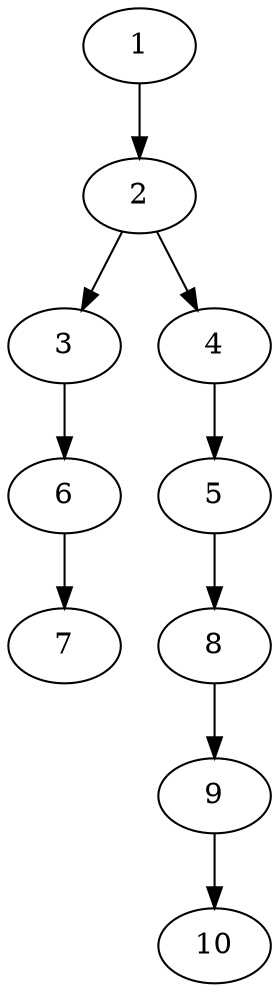 // DAG (tier=1-easy, mode=compute, n=10, ccr=0.297, fat=0.425, density=0.244, regular=0.670, jump=0.017, mindata=262144, maxdata=2097152)
// DAG automatically generated by daggen at Sun Aug 24 16:33:32 2025
// /home/ermia/Project/Environments/daggen/bin/daggen --dot --ccr 0.297 --fat 0.425 --regular 0.670 --density 0.244 --jump 0.017 --mindata 262144 --maxdata 2097152 -n 10 
digraph G {
  1 [size="2754927754284630016", alpha="0.15", expect_size="1377463877142315008"]
  1 -> 2 [size ="15721601957888"]
  2 [size="1211300951730683904", alpha="0.17", expect_size="605650475865341952"]
  2 -> 3 [size ="9090575106048"]
  2 -> 4 [size ="9090575106048"]
  3 [size="61585953685996", alpha="0.08", expect_size="30792976842998"]
  3 -> 6 [size ="2207621578752"]
  4 [size="2148063273576723", alpha="0.03", expect_size="1074031636788361"]
  4 -> 5 [size ="2285761462272"]
  5 [size="83156234856052", alpha="0.11", expect_size="41578117428026"]
  5 -> 8 [size ="1444728012800"]
  6 [size="8902897932462718976", alpha="0.17", expect_size="4451448966231359488"]
  6 -> 7 [size ="34364570206208"]
  7 [size="10480495091225012", alpha="0.17", expect_size="5240247545612506"]
  8 [size="49678064373553488", alpha="0.07", expect_size="24839032186776744"]
  8 -> 9 [size ="20941321011200"]
  9 [size="229931550773788", alpha="0.15", expect_size="114965775386894"]
  9 -> 10 [size ="5341899128832"]
  10 [size="1319071334126321664", alpha="0.12", expect_size="659535667063160832"]
}